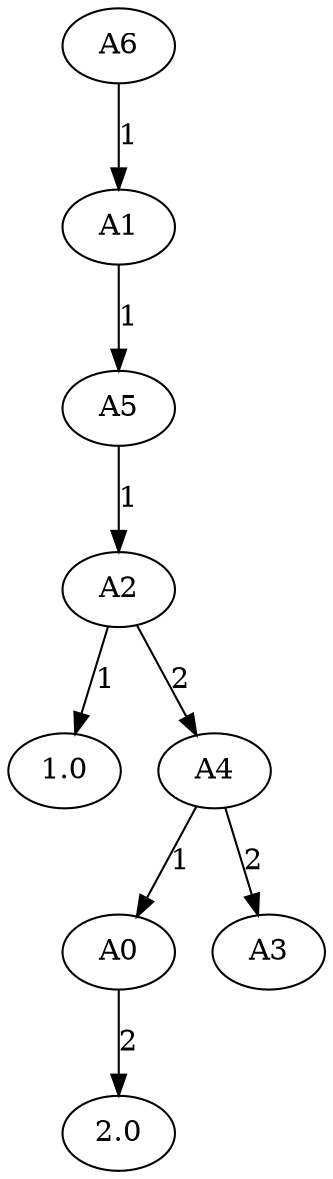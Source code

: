 // Random importance
digraph {
	6 [label=A6]
	1 [label=A1]
	6 -> 1 [label=1]
	5 [label=A5]
	1 -> 5 [label=1]
	2 [label=A2]
	5 -> 2 [label=1]
	1.0 [label=1.0]
	2 -> 1.0 [label=1]
	4 [label=A4]
	2 -> 4 [label=2]
	0 [label=A0]
	4 -> 0 [label=1]
	2.0 [label=2.0]
	0 -> 2.0 [label=2]
	3 [label=A3]
	4 -> 3 [label=2]
}
